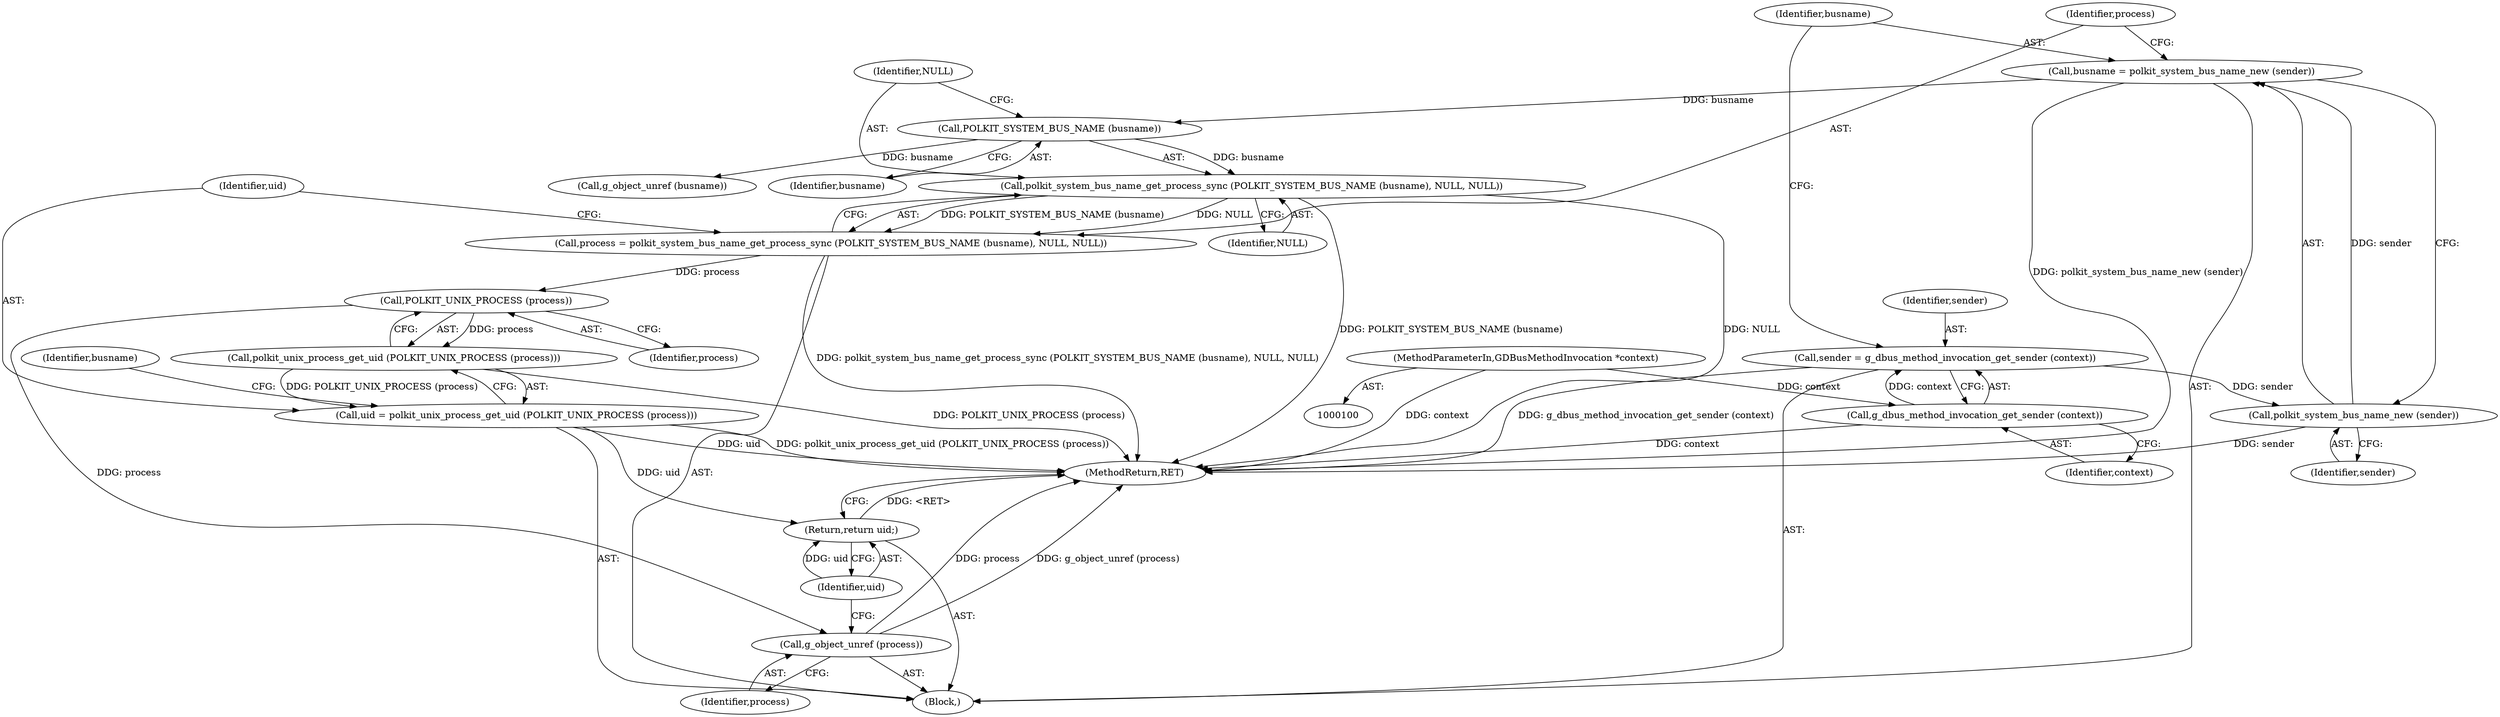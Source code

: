 digraph "1_accountsservice_bd51aa4cdac380f55d607f4ffdf2ab3c00d08721@API" {
"1000117" [label="(Call,polkit_system_bus_name_get_process_sync (POLKIT_SYSTEM_BUS_NAME (busname), NULL, NULL))"];
"1000118" [label="(Call,POLKIT_SYSTEM_BUS_NAME (busname))"];
"1000111" [label="(Call,busname = polkit_system_bus_name_new (sender))"];
"1000113" [label="(Call,polkit_system_bus_name_new (sender))"];
"1000107" [label="(Call,sender = g_dbus_method_invocation_get_sender (context))"];
"1000109" [label="(Call,g_dbus_method_invocation_get_sender (context))"];
"1000101" [label="(MethodParameterIn,GDBusMethodInvocation *context)"];
"1000115" [label="(Call,process = polkit_system_bus_name_get_process_sync (POLKIT_SYSTEM_BUS_NAME (busname), NULL, NULL))"];
"1000125" [label="(Call,POLKIT_UNIX_PROCESS (process))"];
"1000124" [label="(Call,polkit_unix_process_get_uid (POLKIT_UNIX_PROCESS (process)))"];
"1000122" [label="(Call,uid = polkit_unix_process_get_uid (POLKIT_UNIX_PROCESS (process)))"];
"1000131" [label="(Return,return uid;)"];
"1000129" [label="(Call,g_object_unref (process))"];
"1000121" [label="(Identifier,NULL)"];
"1000126" [label="(Identifier,process)"];
"1000128" [label="(Identifier,busname)"];
"1000122" [label="(Call,uid = polkit_unix_process_get_uid (POLKIT_UNIX_PROCESS (process)))"];
"1000130" [label="(Identifier,process)"];
"1000117" [label="(Call,polkit_system_bus_name_get_process_sync (POLKIT_SYSTEM_BUS_NAME (busname), NULL, NULL))"];
"1000111" [label="(Call,busname = polkit_system_bus_name_new (sender))"];
"1000109" [label="(Call,g_dbus_method_invocation_get_sender (context))"];
"1000110" [label="(Identifier,context)"];
"1000113" [label="(Call,polkit_system_bus_name_new (sender))"];
"1000120" [label="(Identifier,NULL)"];
"1000119" [label="(Identifier,busname)"];
"1000118" [label="(Call,POLKIT_SYSTEM_BUS_NAME (busname))"];
"1000101" [label="(MethodParameterIn,GDBusMethodInvocation *context)"];
"1000108" [label="(Identifier,sender)"];
"1000124" [label="(Call,polkit_unix_process_get_uid (POLKIT_UNIX_PROCESS (process)))"];
"1000129" [label="(Call,g_object_unref (process))"];
"1000133" [label="(MethodReturn,RET)"];
"1000131" [label="(Return,return uid;)"];
"1000107" [label="(Call,sender = g_dbus_method_invocation_get_sender (context))"];
"1000125" [label="(Call,POLKIT_UNIX_PROCESS (process))"];
"1000127" [label="(Call,g_object_unref (busname))"];
"1000112" [label="(Identifier,busname)"];
"1000102" [label="(Block,)"];
"1000116" [label="(Identifier,process)"];
"1000115" [label="(Call,process = polkit_system_bus_name_get_process_sync (POLKIT_SYSTEM_BUS_NAME (busname), NULL, NULL))"];
"1000114" [label="(Identifier,sender)"];
"1000132" [label="(Identifier,uid)"];
"1000123" [label="(Identifier,uid)"];
"1000117" -> "1000115"  [label="AST: "];
"1000117" -> "1000121"  [label="CFG: "];
"1000118" -> "1000117"  [label="AST: "];
"1000120" -> "1000117"  [label="AST: "];
"1000121" -> "1000117"  [label="AST: "];
"1000115" -> "1000117"  [label="CFG: "];
"1000117" -> "1000133"  [label="DDG: POLKIT_SYSTEM_BUS_NAME (busname)"];
"1000117" -> "1000133"  [label="DDG: NULL"];
"1000117" -> "1000115"  [label="DDG: POLKIT_SYSTEM_BUS_NAME (busname)"];
"1000117" -> "1000115"  [label="DDG: NULL"];
"1000118" -> "1000117"  [label="DDG: busname"];
"1000118" -> "1000119"  [label="CFG: "];
"1000119" -> "1000118"  [label="AST: "];
"1000120" -> "1000118"  [label="CFG: "];
"1000111" -> "1000118"  [label="DDG: busname"];
"1000118" -> "1000127"  [label="DDG: busname"];
"1000111" -> "1000102"  [label="AST: "];
"1000111" -> "1000113"  [label="CFG: "];
"1000112" -> "1000111"  [label="AST: "];
"1000113" -> "1000111"  [label="AST: "];
"1000116" -> "1000111"  [label="CFG: "];
"1000111" -> "1000133"  [label="DDG: polkit_system_bus_name_new (sender)"];
"1000113" -> "1000111"  [label="DDG: sender"];
"1000113" -> "1000114"  [label="CFG: "];
"1000114" -> "1000113"  [label="AST: "];
"1000113" -> "1000133"  [label="DDG: sender"];
"1000107" -> "1000113"  [label="DDG: sender"];
"1000107" -> "1000102"  [label="AST: "];
"1000107" -> "1000109"  [label="CFG: "];
"1000108" -> "1000107"  [label="AST: "];
"1000109" -> "1000107"  [label="AST: "];
"1000112" -> "1000107"  [label="CFG: "];
"1000107" -> "1000133"  [label="DDG: g_dbus_method_invocation_get_sender (context)"];
"1000109" -> "1000107"  [label="DDG: context"];
"1000109" -> "1000110"  [label="CFG: "];
"1000110" -> "1000109"  [label="AST: "];
"1000109" -> "1000133"  [label="DDG: context"];
"1000101" -> "1000109"  [label="DDG: context"];
"1000101" -> "1000100"  [label="AST: "];
"1000101" -> "1000133"  [label="DDG: context"];
"1000115" -> "1000102"  [label="AST: "];
"1000116" -> "1000115"  [label="AST: "];
"1000123" -> "1000115"  [label="CFG: "];
"1000115" -> "1000133"  [label="DDG: polkit_system_bus_name_get_process_sync (POLKIT_SYSTEM_BUS_NAME (busname), NULL, NULL)"];
"1000115" -> "1000125"  [label="DDG: process"];
"1000125" -> "1000124"  [label="AST: "];
"1000125" -> "1000126"  [label="CFG: "];
"1000126" -> "1000125"  [label="AST: "];
"1000124" -> "1000125"  [label="CFG: "];
"1000125" -> "1000124"  [label="DDG: process"];
"1000125" -> "1000129"  [label="DDG: process"];
"1000124" -> "1000122"  [label="AST: "];
"1000122" -> "1000124"  [label="CFG: "];
"1000124" -> "1000133"  [label="DDG: POLKIT_UNIX_PROCESS (process)"];
"1000124" -> "1000122"  [label="DDG: POLKIT_UNIX_PROCESS (process)"];
"1000122" -> "1000102"  [label="AST: "];
"1000123" -> "1000122"  [label="AST: "];
"1000128" -> "1000122"  [label="CFG: "];
"1000122" -> "1000133"  [label="DDG: uid"];
"1000122" -> "1000133"  [label="DDG: polkit_unix_process_get_uid (POLKIT_UNIX_PROCESS (process))"];
"1000122" -> "1000131"  [label="DDG: uid"];
"1000131" -> "1000102"  [label="AST: "];
"1000131" -> "1000132"  [label="CFG: "];
"1000132" -> "1000131"  [label="AST: "];
"1000133" -> "1000131"  [label="CFG: "];
"1000131" -> "1000133"  [label="DDG: <RET>"];
"1000132" -> "1000131"  [label="DDG: uid"];
"1000129" -> "1000102"  [label="AST: "];
"1000129" -> "1000130"  [label="CFG: "];
"1000130" -> "1000129"  [label="AST: "];
"1000132" -> "1000129"  [label="CFG: "];
"1000129" -> "1000133"  [label="DDG: process"];
"1000129" -> "1000133"  [label="DDG: g_object_unref (process)"];
}
